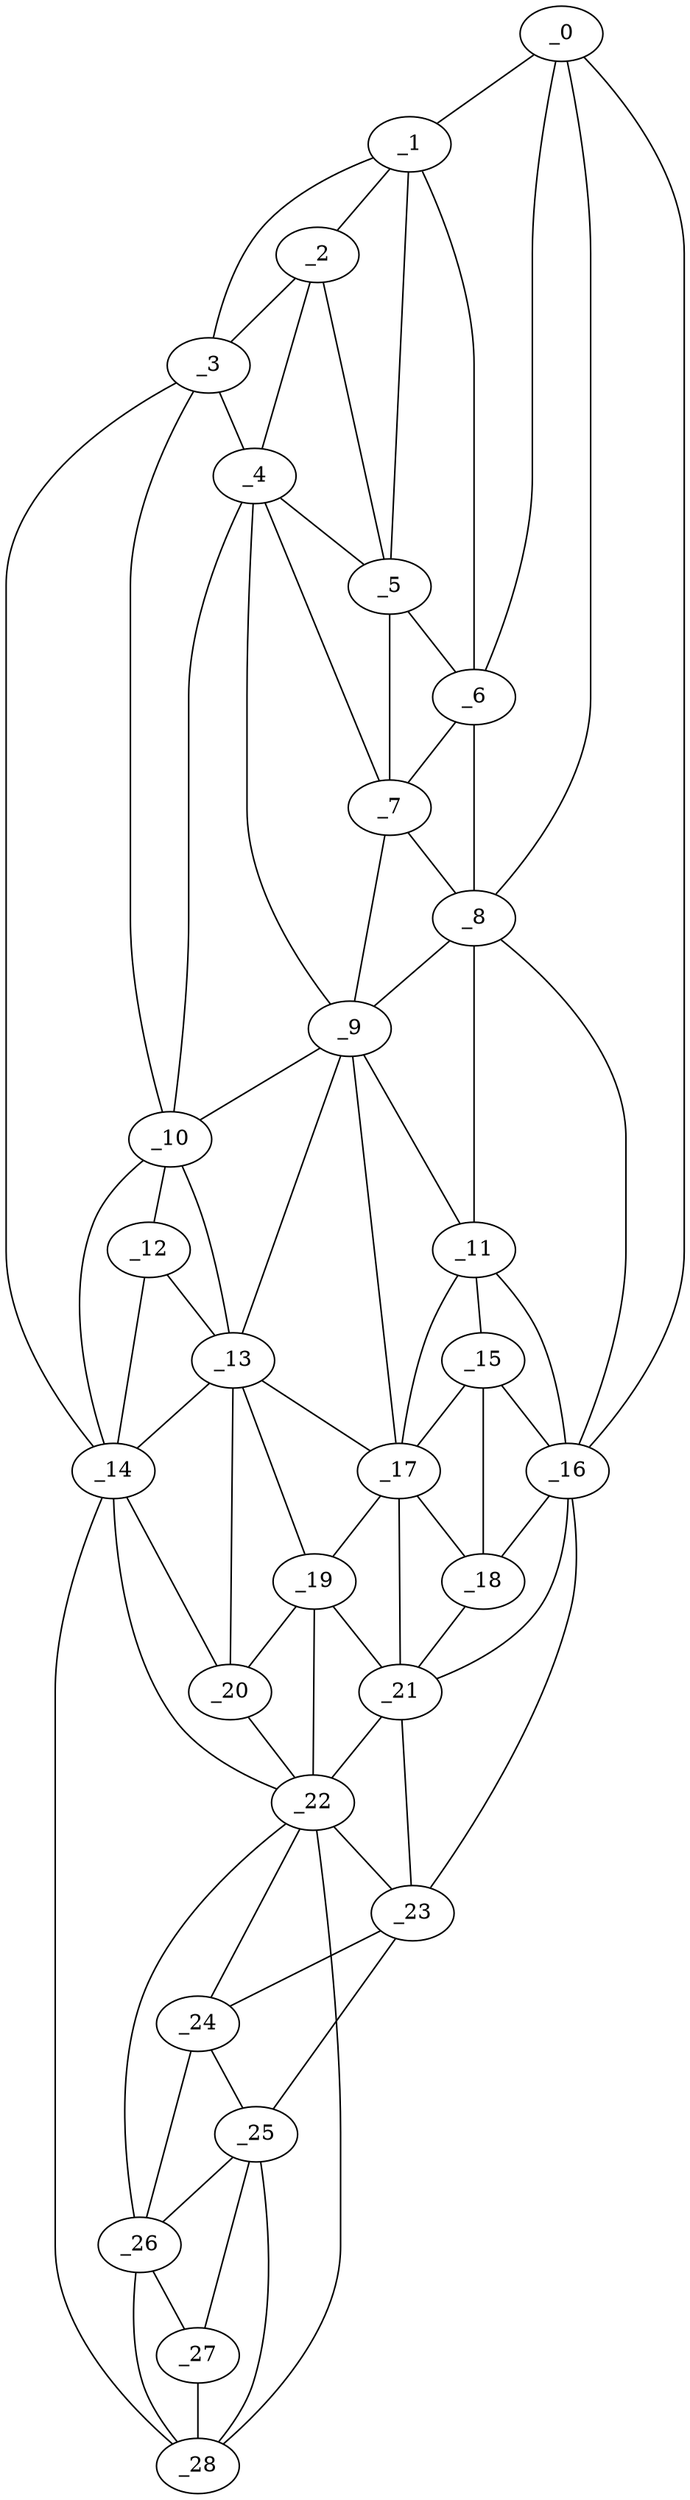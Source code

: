 graph "obj100__180.gxl" {
	_0	 [x=8,
		y=33];
	_1	 [x=8,
		y=48];
	_0 -- _1	 [valence=1];
	_6	 [x=23,
		y=40];
	_0 -- _6	 [valence=2];
	_8	 [x=33,
		y=40];
	_0 -- _8	 [valence=1];
	_16	 [x=57,
		y=33];
	_0 -- _16	 [valence=1];
	_2	 [x=9,
		y=70];
	_1 -- _2	 [valence=1];
	_3	 [x=9,
		y=84];
	_1 -- _3	 [valence=1];
	_5	 [x=21,
		y=62];
	_1 -- _5	 [valence=2];
	_1 -- _6	 [valence=1];
	_2 -- _3	 [valence=1];
	_4	 [x=20,
		y=71];
	_2 -- _4	 [valence=2];
	_2 -- _5	 [valence=2];
	_3 -- _4	 [valence=2];
	_10	 [x=41,
		y=80];
	_3 -- _10	 [valence=2];
	_14	 [x=51,
		y=85];
	_3 -- _14	 [valence=1];
	_4 -- _5	 [valence=1];
	_7	 [x=31,
		y=60];
	_4 -- _7	 [valence=2];
	_9	 [x=36,
		y=61];
	_4 -- _9	 [valence=1];
	_4 -- _10	 [valence=2];
	_5 -- _6	 [valence=2];
	_5 -- _7	 [valence=2];
	_6 -- _7	 [valence=2];
	_6 -- _8	 [valence=2];
	_7 -- _8	 [valence=1];
	_7 -- _9	 [valence=2];
	_8 -- _9	 [valence=2];
	_11	 [x=42,
		y=40];
	_8 -- _11	 [valence=2];
	_8 -- _16	 [valence=2];
	_9 -- _10	 [valence=2];
	_9 -- _11	 [valence=2];
	_13	 [x=51,
		y=70];
	_9 -- _13	 [valence=2];
	_17	 [x=57,
		y=51];
	_9 -- _17	 [valence=2];
	_12	 [x=47,
		y=78];
	_10 -- _12	 [valence=1];
	_10 -- _13	 [valence=2];
	_10 -- _14	 [valence=1];
	_15	 [x=52,
		y=40];
	_11 -- _15	 [valence=2];
	_11 -- _16	 [valence=1];
	_11 -- _17	 [valence=2];
	_12 -- _13	 [valence=2];
	_12 -- _14	 [valence=2];
	_13 -- _14	 [valence=1];
	_13 -- _17	 [valence=2];
	_19	 [x=63,
		y=58];
	_13 -- _19	 [valence=2];
	_20	 [x=64,
		y=64];
	_13 -- _20	 [valence=2];
	_14 -- _20	 [valence=2];
	_22	 [x=80,
		y=64];
	_14 -- _22	 [valence=1];
	_28	 [x=119,
		y=80];
	_14 -- _28	 [valence=1];
	_15 -- _16	 [valence=2];
	_15 -- _17	 [valence=2];
	_18	 [x=60,
		y=37];
	_15 -- _18	 [valence=2];
	_16 -- _18	 [valence=2];
	_21	 [x=72,
		y=42];
	_16 -- _21	 [valence=2];
	_23	 [x=83,
		y=44];
	_16 -- _23	 [valence=1];
	_17 -- _18	 [valence=2];
	_17 -- _19	 [valence=1];
	_17 -- _21	 [valence=2];
	_18 -- _21	 [valence=2];
	_19 -- _20	 [valence=2];
	_19 -- _21	 [valence=2];
	_19 -- _22	 [valence=2];
	_20 -- _22	 [valence=2];
	_21 -- _22	 [valence=1];
	_21 -- _23	 [valence=1];
	_22 -- _23	 [valence=2];
	_24	 [x=88,
		y=54];
	_22 -- _24	 [valence=2];
	_26	 [x=113,
		y=71];
	_22 -- _26	 [valence=2];
	_22 -- _28	 [valence=2];
	_23 -- _24	 [valence=1];
	_25	 [x=112,
		y=59];
	_23 -- _25	 [valence=1];
	_24 -- _25	 [valence=2];
	_24 -- _26	 [valence=1];
	_25 -- _26	 [valence=2];
	_27	 [x=114,
		y=66];
	_25 -- _27	 [valence=1];
	_25 -- _28	 [valence=1];
	_26 -- _27	 [valence=2];
	_26 -- _28	 [valence=2];
	_27 -- _28	 [valence=2];
}
